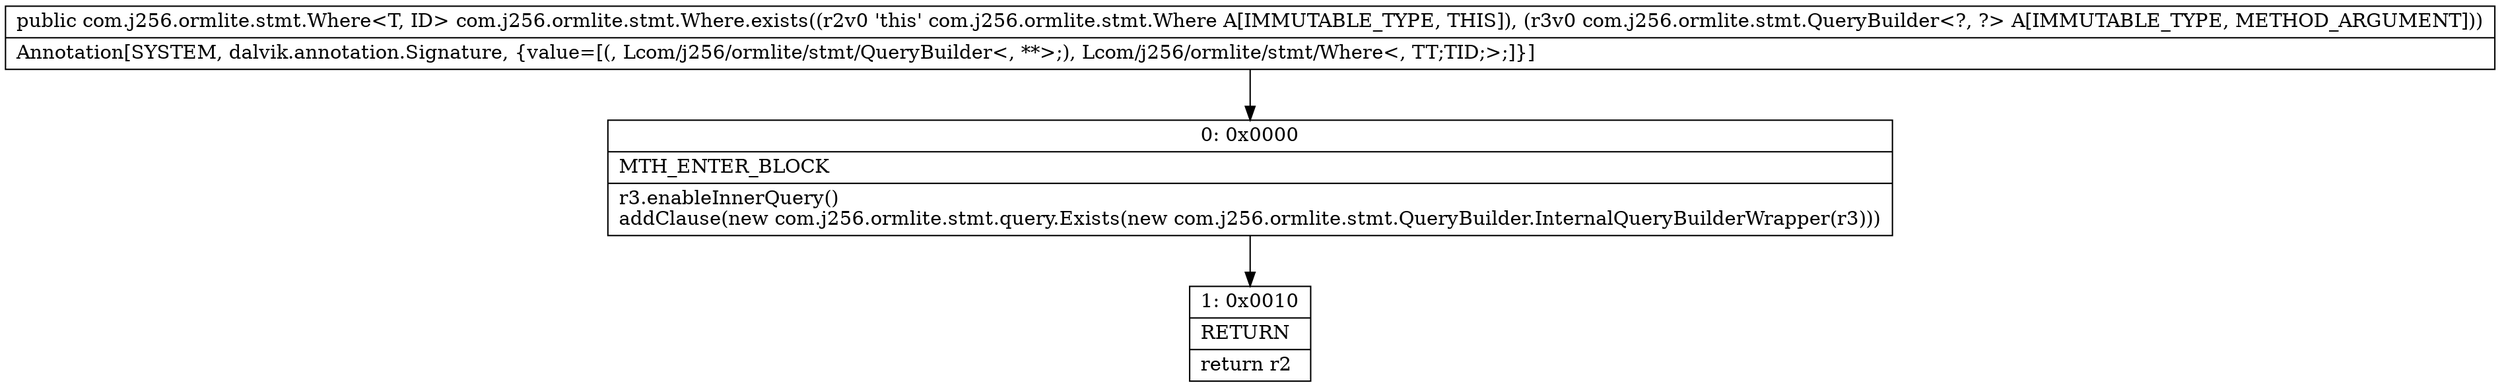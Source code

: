 digraph "CFG forcom.j256.ormlite.stmt.Where.exists(Lcom\/j256\/ormlite\/stmt\/QueryBuilder;)Lcom\/j256\/ormlite\/stmt\/Where;" {
Node_0 [shape=record,label="{0\:\ 0x0000|MTH_ENTER_BLOCK\l|r3.enableInnerQuery()\laddClause(new com.j256.ormlite.stmt.query.Exists(new com.j256.ormlite.stmt.QueryBuilder.InternalQueryBuilderWrapper(r3)))\l}"];
Node_1 [shape=record,label="{1\:\ 0x0010|RETURN\l|return r2\l}"];
MethodNode[shape=record,label="{public com.j256.ormlite.stmt.Where\<T, ID\> com.j256.ormlite.stmt.Where.exists((r2v0 'this' com.j256.ormlite.stmt.Where A[IMMUTABLE_TYPE, THIS]), (r3v0 com.j256.ormlite.stmt.QueryBuilder\<?, ?\> A[IMMUTABLE_TYPE, METHOD_ARGUMENT]))  | Annotation[SYSTEM, dalvik.annotation.Signature, \{value=[(, Lcom\/j256\/ormlite\/stmt\/QueryBuilder\<, **\>;), Lcom\/j256\/ormlite\/stmt\/Where\<, TT;TID;\>;]\}]\l}"];
MethodNode -> Node_0;
Node_0 -> Node_1;
}

